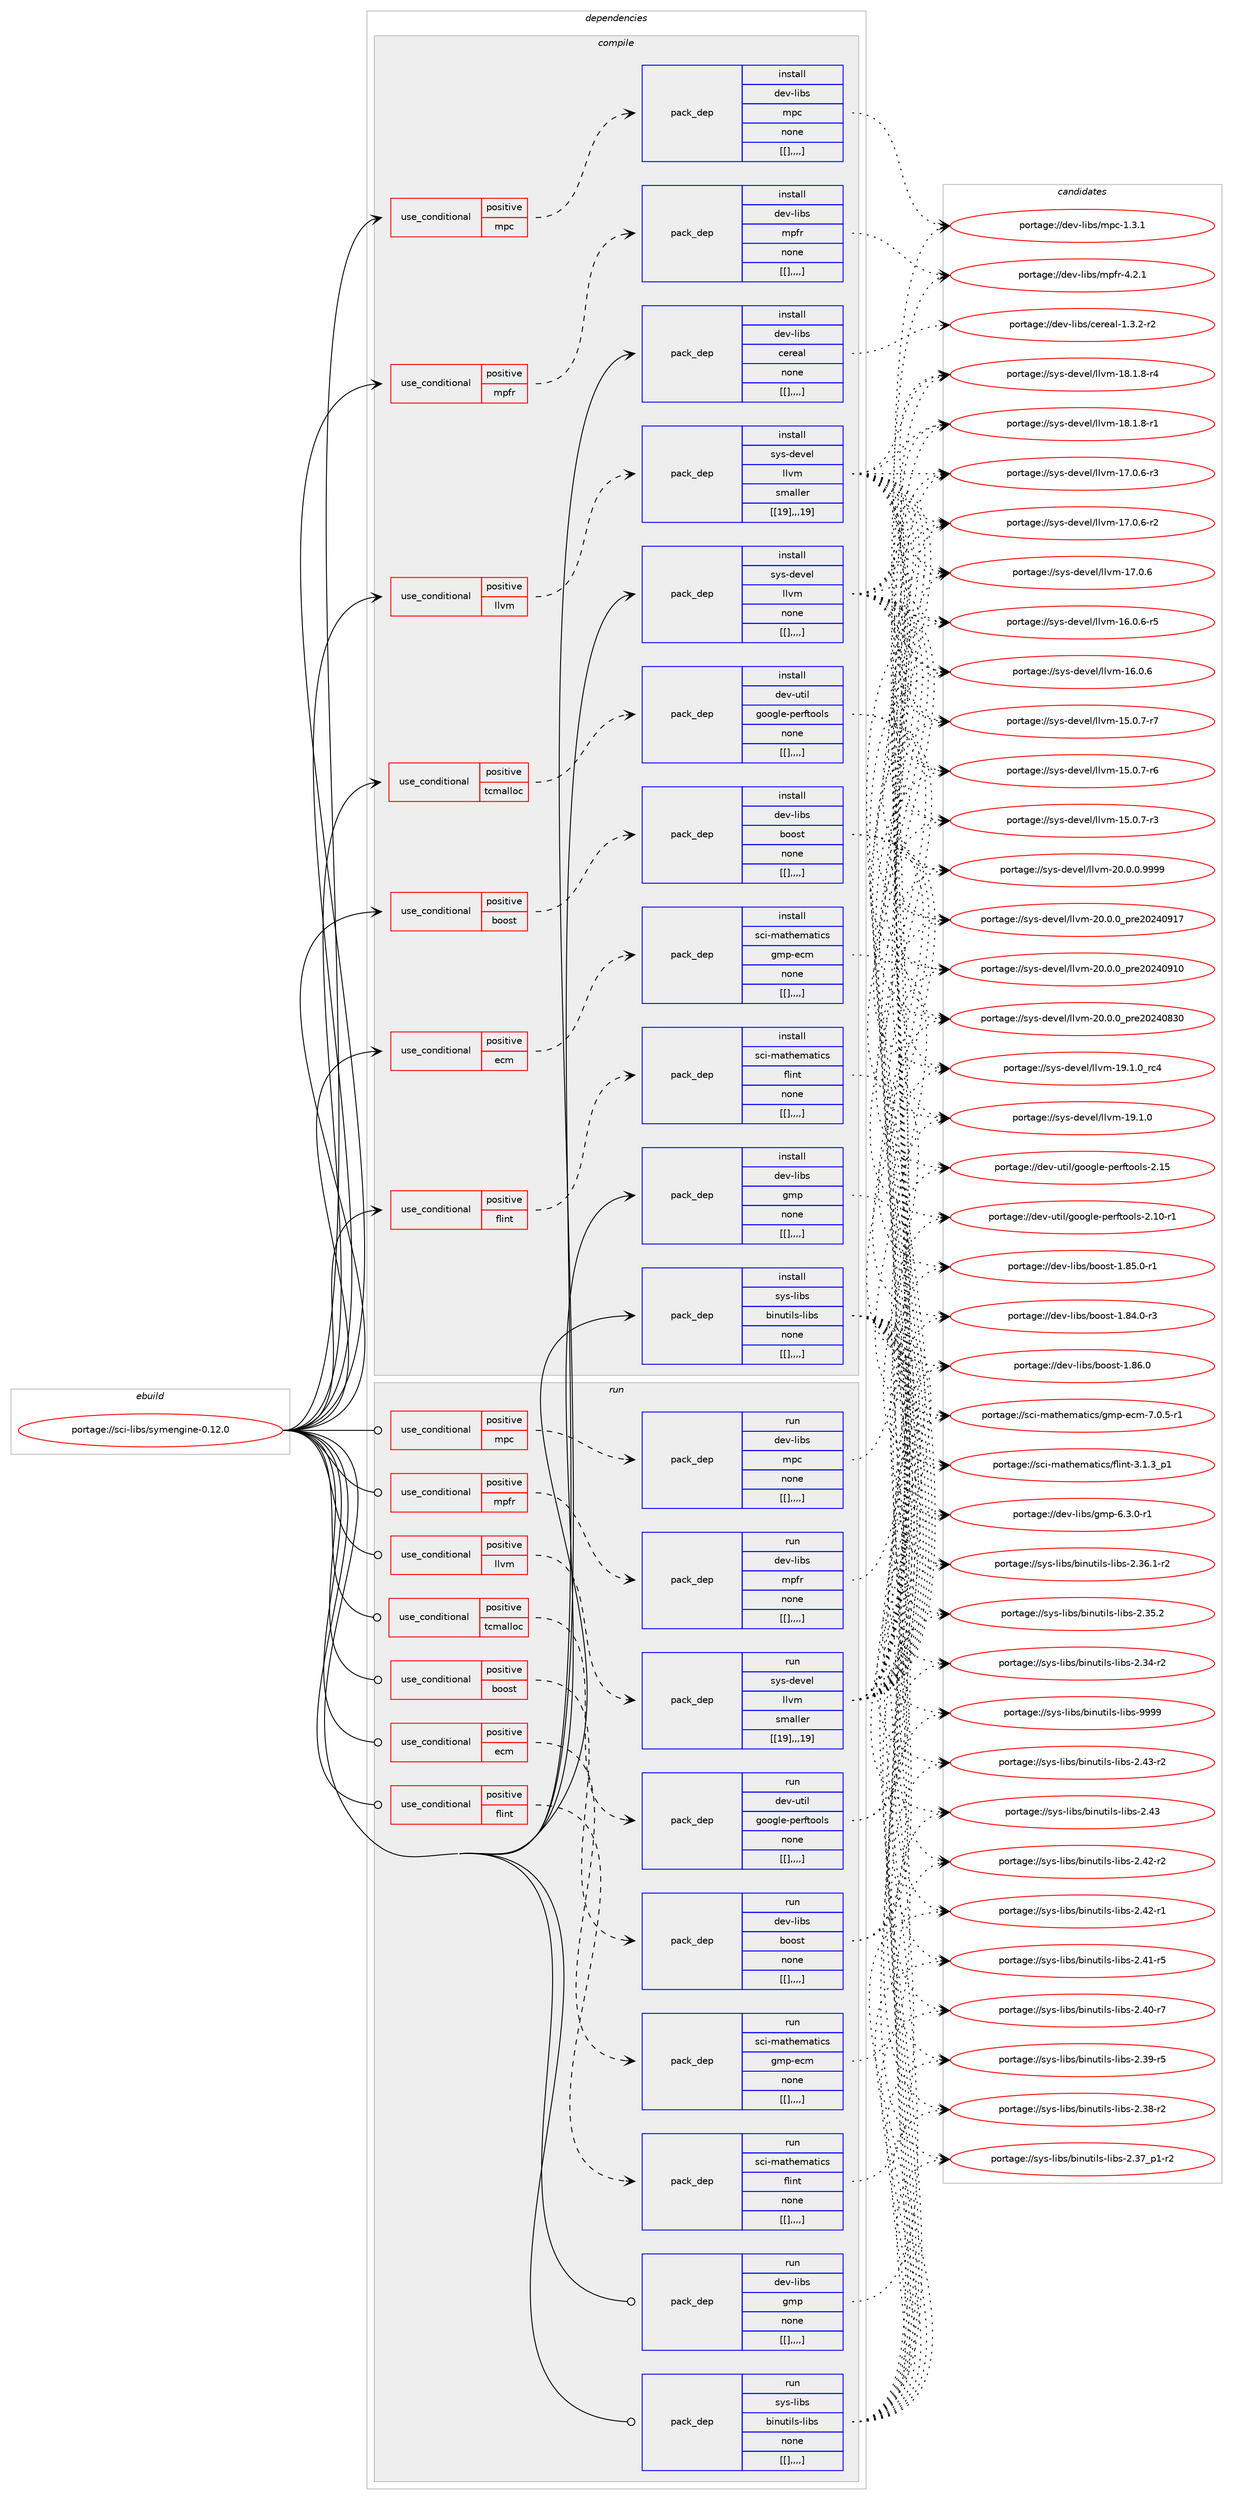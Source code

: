 digraph prolog {

# *************
# Graph options
# *************

newrank=true;
concentrate=true;
compound=true;
graph [rankdir=LR,fontname=Helvetica,fontsize=10,ranksep=1.5];#, ranksep=2.5, nodesep=0.2];
edge  [arrowhead=vee];
node  [fontname=Helvetica,fontsize=10];

# **********
# The ebuild
# **********

subgraph cluster_leftcol {
color=gray;
label=<<i>ebuild</i>>;
id [label="portage://sci-libs/symengine-0.12.0", color=red, width=4, href="../sci-libs/symengine-0.12.0.svg"];
}

# ****************
# The dependencies
# ****************

subgraph cluster_midcol {
color=gray;
label=<<i>dependencies</i>>;
subgraph cluster_compile {
fillcolor="#eeeeee";
style=filled;
label=<<i>compile</i>>;
subgraph cond111231 {
dependency415703 [label=<<TABLE BORDER="0" CELLBORDER="1" CELLSPACING="0" CELLPADDING="4"><TR><TD ROWSPAN="3" CELLPADDING="10">use_conditional</TD></TR><TR><TD>positive</TD></TR><TR><TD>boost</TD></TR></TABLE>>, shape=none, color=red];
subgraph pack301579 {
dependency415704 [label=<<TABLE BORDER="0" CELLBORDER="1" CELLSPACING="0" CELLPADDING="4" WIDTH="220"><TR><TD ROWSPAN="6" CELLPADDING="30">pack_dep</TD></TR><TR><TD WIDTH="110">install</TD></TR><TR><TD>dev-libs</TD></TR><TR><TD>boost</TD></TR><TR><TD>none</TD></TR><TR><TD>[[],,,,]</TD></TR></TABLE>>, shape=none, color=blue];
}
dependency415703:e -> dependency415704:w [weight=20,style="dashed",arrowhead="vee"];
}
id:e -> dependency415703:w [weight=20,style="solid",arrowhead="vee"];
subgraph cond111232 {
dependency415705 [label=<<TABLE BORDER="0" CELLBORDER="1" CELLSPACING="0" CELLPADDING="4"><TR><TD ROWSPAN="3" CELLPADDING="10">use_conditional</TD></TR><TR><TD>positive</TD></TR><TR><TD>ecm</TD></TR></TABLE>>, shape=none, color=red];
subgraph pack301580 {
dependency415706 [label=<<TABLE BORDER="0" CELLBORDER="1" CELLSPACING="0" CELLPADDING="4" WIDTH="220"><TR><TD ROWSPAN="6" CELLPADDING="30">pack_dep</TD></TR><TR><TD WIDTH="110">install</TD></TR><TR><TD>sci-mathematics</TD></TR><TR><TD>gmp-ecm</TD></TR><TR><TD>none</TD></TR><TR><TD>[[],,,,]</TD></TR></TABLE>>, shape=none, color=blue];
}
dependency415705:e -> dependency415706:w [weight=20,style="dashed",arrowhead="vee"];
}
id:e -> dependency415705:w [weight=20,style="solid",arrowhead="vee"];
subgraph cond111233 {
dependency415707 [label=<<TABLE BORDER="0" CELLBORDER="1" CELLSPACING="0" CELLPADDING="4"><TR><TD ROWSPAN="3" CELLPADDING="10">use_conditional</TD></TR><TR><TD>positive</TD></TR><TR><TD>flint</TD></TR></TABLE>>, shape=none, color=red];
subgraph pack301581 {
dependency415708 [label=<<TABLE BORDER="0" CELLBORDER="1" CELLSPACING="0" CELLPADDING="4" WIDTH="220"><TR><TD ROWSPAN="6" CELLPADDING="30">pack_dep</TD></TR><TR><TD WIDTH="110">install</TD></TR><TR><TD>sci-mathematics</TD></TR><TR><TD>flint</TD></TR><TR><TD>none</TD></TR><TR><TD>[[],,,,]</TD></TR></TABLE>>, shape=none, color=blue];
}
dependency415707:e -> dependency415708:w [weight=20,style="dashed",arrowhead="vee"];
}
id:e -> dependency415707:w [weight=20,style="solid",arrowhead="vee"];
subgraph cond111234 {
dependency415709 [label=<<TABLE BORDER="0" CELLBORDER="1" CELLSPACING="0" CELLPADDING="4"><TR><TD ROWSPAN="3" CELLPADDING="10">use_conditional</TD></TR><TR><TD>positive</TD></TR><TR><TD>llvm</TD></TR></TABLE>>, shape=none, color=red];
subgraph pack301582 {
dependency415710 [label=<<TABLE BORDER="0" CELLBORDER="1" CELLSPACING="0" CELLPADDING="4" WIDTH="220"><TR><TD ROWSPAN="6" CELLPADDING="30">pack_dep</TD></TR><TR><TD WIDTH="110">install</TD></TR><TR><TD>sys-devel</TD></TR><TR><TD>llvm</TD></TR><TR><TD>smaller</TD></TR><TR><TD>[[19],,,19]</TD></TR></TABLE>>, shape=none, color=blue];
}
dependency415709:e -> dependency415710:w [weight=20,style="dashed",arrowhead="vee"];
}
id:e -> dependency415709:w [weight=20,style="solid",arrowhead="vee"];
subgraph cond111235 {
dependency415711 [label=<<TABLE BORDER="0" CELLBORDER="1" CELLSPACING="0" CELLPADDING="4"><TR><TD ROWSPAN="3" CELLPADDING="10">use_conditional</TD></TR><TR><TD>positive</TD></TR><TR><TD>mpc</TD></TR></TABLE>>, shape=none, color=red];
subgraph pack301583 {
dependency415712 [label=<<TABLE BORDER="0" CELLBORDER="1" CELLSPACING="0" CELLPADDING="4" WIDTH="220"><TR><TD ROWSPAN="6" CELLPADDING="30">pack_dep</TD></TR><TR><TD WIDTH="110">install</TD></TR><TR><TD>dev-libs</TD></TR><TR><TD>mpc</TD></TR><TR><TD>none</TD></TR><TR><TD>[[],,,,]</TD></TR></TABLE>>, shape=none, color=blue];
}
dependency415711:e -> dependency415712:w [weight=20,style="dashed",arrowhead="vee"];
}
id:e -> dependency415711:w [weight=20,style="solid",arrowhead="vee"];
subgraph cond111236 {
dependency415713 [label=<<TABLE BORDER="0" CELLBORDER="1" CELLSPACING="0" CELLPADDING="4"><TR><TD ROWSPAN="3" CELLPADDING="10">use_conditional</TD></TR><TR><TD>positive</TD></TR><TR><TD>mpfr</TD></TR></TABLE>>, shape=none, color=red];
subgraph pack301584 {
dependency415714 [label=<<TABLE BORDER="0" CELLBORDER="1" CELLSPACING="0" CELLPADDING="4" WIDTH="220"><TR><TD ROWSPAN="6" CELLPADDING="30">pack_dep</TD></TR><TR><TD WIDTH="110">install</TD></TR><TR><TD>dev-libs</TD></TR><TR><TD>mpfr</TD></TR><TR><TD>none</TD></TR><TR><TD>[[],,,,]</TD></TR></TABLE>>, shape=none, color=blue];
}
dependency415713:e -> dependency415714:w [weight=20,style="dashed",arrowhead="vee"];
}
id:e -> dependency415713:w [weight=20,style="solid",arrowhead="vee"];
subgraph cond111237 {
dependency415715 [label=<<TABLE BORDER="0" CELLBORDER="1" CELLSPACING="0" CELLPADDING="4"><TR><TD ROWSPAN="3" CELLPADDING="10">use_conditional</TD></TR><TR><TD>positive</TD></TR><TR><TD>tcmalloc</TD></TR></TABLE>>, shape=none, color=red];
subgraph pack301585 {
dependency415716 [label=<<TABLE BORDER="0" CELLBORDER="1" CELLSPACING="0" CELLPADDING="4" WIDTH="220"><TR><TD ROWSPAN="6" CELLPADDING="30">pack_dep</TD></TR><TR><TD WIDTH="110">install</TD></TR><TR><TD>dev-util</TD></TR><TR><TD>google-perftools</TD></TR><TR><TD>none</TD></TR><TR><TD>[[],,,,]</TD></TR></TABLE>>, shape=none, color=blue];
}
dependency415715:e -> dependency415716:w [weight=20,style="dashed",arrowhead="vee"];
}
id:e -> dependency415715:w [weight=20,style="solid",arrowhead="vee"];
subgraph pack301586 {
dependency415717 [label=<<TABLE BORDER="0" CELLBORDER="1" CELLSPACING="0" CELLPADDING="4" WIDTH="220"><TR><TD ROWSPAN="6" CELLPADDING="30">pack_dep</TD></TR><TR><TD WIDTH="110">install</TD></TR><TR><TD>dev-libs</TD></TR><TR><TD>cereal</TD></TR><TR><TD>none</TD></TR><TR><TD>[[],,,,]</TD></TR></TABLE>>, shape=none, color=blue];
}
id:e -> dependency415717:w [weight=20,style="solid",arrowhead="vee"];
subgraph pack301587 {
dependency415718 [label=<<TABLE BORDER="0" CELLBORDER="1" CELLSPACING="0" CELLPADDING="4" WIDTH="220"><TR><TD ROWSPAN="6" CELLPADDING="30">pack_dep</TD></TR><TR><TD WIDTH="110">install</TD></TR><TR><TD>dev-libs</TD></TR><TR><TD>gmp</TD></TR><TR><TD>none</TD></TR><TR><TD>[[],,,,]</TD></TR></TABLE>>, shape=none, color=blue];
}
id:e -> dependency415718:w [weight=20,style="solid",arrowhead="vee"];
subgraph pack301588 {
dependency415719 [label=<<TABLE BORDER="0" CELLBORDER="1" CELLSPACING="0" CELLPADDING="4" WIDTH="220"><TR><TD ROWSPAN="6" CELLPADDING="30">pack_dep</TD></TR><TR><TD WIDTH="110">install</TD></TR><TR><TD>sys-libs</TD></TR><TR><TD>binutils-libs</TD></TR><TR><TD>none</TD></TR><TR><TD>[[],,,,]</TD></TR></TABLE>>, shape=none, color=blue];
}
id:e -> dependency415719:w [weight=20,style="solid",arrowhead="vee"];
subgraph pack301589 {
dependency415720 [label=<<TABLE BORDER="0" CELLBORDER="1" CELLSPACING="0" CELLPADDING="4" WIDTH="220"><TR><TD ROWSPAN="6" CELLPADDING="30">pack_dep</TD></TR><TR><TD WIDTH="110">install</TD></TR><TR><TD>sys-devel</TD></TR><TR><TD>llvm</TD></TR><TR><TD>none</TD></TR><TR><TD>[[],,,,]</TD></TR></TABLE>>, shape=none, color=blue];
}
id:e -> dependency415720:w [weight=20,style="solid",arrowhead="vee"];
}
subgraph cluster_compileandrun {
fillcolor="#eeeeee";
style=filled;
label=<<i>compile and run</i>>;
}
subgraph cluster_run {
fillcolor="#eeeeee";
style=filled;
label=<<i>run</i>>;
subgraph cond111238 {
dependency415721 [label=<<TABLE BORDER="0" CELLBORDER="1" CELLSPACING="0" CELLPADDING="4"><TR><TD ROWSPAN="3" CELLPADDING="10">use_conditional</TD></TR><TR><TD>positive</TD></TR><TR><TD>boost</TD></TR></TABLE>>, shape=none, color=red];
subgraph pack301590 {
dependency415722 [label=<<TABLE BORDER="0" CELLBORDER="1" CELLSPACING="0" CELLPADDING="4" WIDTH="220"><TR><TD ROWSPAN="6" CELLPADDING="30">pack_dep</TD></TR><TR><TD WIDTH="110">run</TD></TR><TR><TD>dev-libs</TD></TR><TR><TD>boost</TD></TR><TR><TD>none</TD></TR><TR><TD>[[],,,,]</TD></TR></TABLE>>, shape=none, color=blue];
}
dependency415721:e -> dependency415722:w [weight=20,style="dashed",arrowhead="vee"];
}
id:e -> dependency415721:w [weight=20,style="solid",arrowhead="odot"];
subgraph cond111239 {
dependency415723 [label=<<TABLE BORDER="0" CELLBORDER="1" CELLSPACING="0" CELLPADDING="4"><TR><TD ROWSPAN="3" CELLPADDING="10">use_conditional</TD></TR><TR><TD>positive</TD></TR><TR><TD>ecm</TD></TR></TABLE>>, shape=none, color=red];
subgraph pack301591 {
dependency415724 [label=<<TABLE BORDER="0" CELLBORDER="1" CELLSPACING="0" CELLPADDING="4" WIDTH="220"><TR><TD ROWSPAN="6" CELLPADDING="30">pack_dep</TD></TR><TR><TD WIDTH="110">run</TD></TR><TR><TD>sci-mathematics</TD></TR><TR><TD>gmp-ecm</TD></TR><TR><TD>none</TD></TR><TR><TD>[[],,,,]</TD></TR></TABLE>>, shape=none, color=blue];
}
dependency415723:e -> dependency415724:w [weight=20,style="dashed",arrowhead="vee"];
}
id:e -> dependency415723:w [weight=20,style="solid",arrowhead="odot"];
subgraph cond111240 {
dependency415725 [label=<<TABLE BORDER="0" CELLBORDER="1" CELLSPACING="0" CELLPADDING="4"><TR><TD ROWSPAN="3" CELLPADDING="10">use_conditional</TD></TR><TR><TD>positive</TD></TR><TR><TD>flint</TD></TR></TABLE>>, shape=none, color=red];
subgraph pack301592 {
dependency415726 [label=<<TABLE BORDER="0" CELLBORDER="1" CELLSPACING="0" CELLPADDING="4" WIDTH="220"><TR><TD ROWSPAN="6" CELLPADDING="30">pack_dep</TD></TR><TR><TD WIDTH="110">run</TD></TR><TR><TD>sci-mathematics</TD></TR><TR><TD>flint</TD></TR><TR><TD>none</TD></TR><TR><TD>[[],,,,]</TD></TR></TABLE>>, shape=none, color=blue];
}
dependency415725:e -> dependency415726:w [weight=20,style="dashed",arrowhead="vee"];
}
id:e -> dependency415725:w [weight=20,style="solid",arrowhead="odot"];
subgraph cond111241 {
dependency415727 [label=<<TABLE BORDER="0" CELLBORDER="1" CELLSPACING="0" CELLPADDING="4"><TR><TD ROWSPAN="3" CELLPADDING="10">use_conditional</TD></TR><TR><TD>positive</TD></TR><TR><TD>llvm</TD></TR></TABLE>>, shape=none, color=red];
subgraph pack301593 {
dependency415728 [label=<<TABLE BORDER="0" CELLBORDER="1" CELLSPACING="0" CELLPADDING="4" WIDTH="220"><TR><TD ROWSPAN="6" CELLPADDING="30">pack_dep</TD></TR><TR><TD WIDTH="110">run</TD></TR><TR><TD>sys-devel</TD></TR><TR><TD>llvm</TD></TR><TR><TD>smaller</TD></TR><TR><TD>[[19],,,19]</TD></TR></TABLE>>, shape=none, color=blue];
}
dependency415727:e -> dependency415728:w [weight=20,style="dashed",arrowhead="vee"];
}
id:e -> dependency415727:w [weight=20,style="solid",arrowhead="odot"];
subgraph cond111242 {
dependency415729 [label=<<TABLE BORDER="0" CELLBORDER="1" CELLSPACING="0" CELLPADDING="4"><TR><TD ROWSPAN="3" CELLPADDING="10">use_conditional</TD></TR><TR><TD>positive</TD></TR><TR><TD>mpc</TD></TR></TABLE>>, shape=none, color=red];
subgraph pack301594 {
dependency415730 [label=<<TABLE BORDER="0" CELLBORDER="1" CELLSPACING="0" CELLPADDING="4" WIDTH="220"><TR><TD ROWSPAN="6" CELLPADDING="30">pack_dep</TD></TR><TR><TD WIDTH="110">run</TD></TR><TR><TD>dev-libs</TD></TR><TR><TD>mpc</TD></TR><TR><TD>none</TD></TR><TR><TD>[[],,,,]</TD></TR></TABLE>>, shape=none, color=blue];
}
dependency415729:e -> dependency415730:w [weight=20,style="dashed",arrowhead="vee"];
}
id:e -> dependency415729:w [weight=20,style="solid",arrowhead="odot"];
subgraph cond111243 {
dependency415731 [label=<<TABLE BORDER="0" CELLBORDER="1" CELLSPACING="0" CELLPADDING="4"><TR><TD ROWSPAN="3" CELLPADDING="10">use_conditional</TD></TR><TR><TD>positive</TD></TR><TR><TD>mpfr</TD></TR></TABLE>>, shape=none, color=red];
subgraph pack301595 {
dependency415732 [label=<<TABLE BORDER="0" CELLBORDER="1" CELLSPACING="0" CELLPADDING="4" WIDTH="220"><TR><TD ROWSPAN="6" CELLPADDING="30">pack_dep</TD></TR><TR><TD WIDTH="110">run</TD></TR><TR><TD>dev-libs</TD></TR><TR><TD>mpfr</TD></TR><TR><TD>none</TD></TR><TR><TD>[[],,,,]</TD></TR></TABLE>>, shape=none, color=blue];
}
dependency415731:e -> dependency415732:w [weight=20,style="dashed",arrowhead="vee"];
}
id:e -> dependency415731:w [weight=20,style="solid",arrowhead="odot"];
subgraph cond111244 {
dependency415733 [label=<<TABLE BORDER="0" CELLBORDER="1" CELLSPACING="0" CELLPADDING="4"><TR><TD ROWSPAN="3" CELLPADDING="10">use_conditional</TD></TR><TR><TD>positive</TD></TR><TR><TD>tcmalloc</TD></TR></TABLE>>, shape=none, color=red];
subgraph pack301596 {
dependency415734 [label=<<TABLE BORDER="0" CELLBORDER="1" CELLSPACING="0" CELLPADDING="4" WIDTH="220"><TR><TD ROWSPAN="6" CELLPADDING="30">pack_dep</TD></TR><TR><TD WIDTH="110">run</TD></TR><TR><TD>dev-util</TD></TR><TR><TD>google-perftools</TD></TR><TR><TD>none</TD></TR><TR><TD>[[],,,,]</TD></TR></TABLE>>, shape=none, color=blue];
}
dependency415733:e -> dependency415734:w [weight=20,style="dashed",arrowhead="vee"];
}
id:e -> dependency415733:w [weight=20,style="solid",arrowhead="odot"];
subgraph pack301597 {
dependency415735 [label=<<TABLE BORDER="0" CELLBORDER="1" CELLSPACING="0" CELLPADDING="4" WIDTH="220"><TR><TD ROWSPAN="6" CELLPADDING="30">pack_dep</TD></TR><TR><TD WIDTH="110">run</TD></TR><TR><TD>dev-libs</TD></TR><TR><TD>gmp</TD></TR><TR><TD>none</TD></TR><TR><TD>[[],,,,]</TD></TR></TABLE>>, shape=none, color=blue];
}
id:e -> dependency415735:w [weight=20,style="solid",arrowhead="odot"];
subgraph pack301598 {
dependency415736 [label=<<TABLE BORDER="0" CELLBORDER="1" CELLSPACING="0" CELLPADDING="4" WIDTH="220"><TR><TD ROWSPAN="6" CELLPADDING="30">pack_dep</TD></TR><TR><TD WIDTH="110">run</TD></TR><TR><TD>sys-libs</TD></TR><TR><TD>binutils-libs</TD></TR><TR><TD>none</TD></TR><TR><TD>[[],,,,]</TD></TR></TABLE>>, shape=none, color=blue];
}
id:e -> dependency415736:w [weight=20,style="solid",arrowhead="odot"];
}
}

# **************
# The candidates
# **************

subgraph cluster_choices {
rank=same;
color=gray;
label=<<i>candidates</i>>;

subgraph choice301579 {
color=black;
nodesep=1;
choice1001011184510810598115479811111111511645494656544648 [label="portage://dev-libs/boost-1.86.0", color=red, width=4,href="../dev-libs/boost-1.86.0.svg"];
choice10010111845108105981154798111111115116454946565346484511449 [label="portage://dev-libs/boost-1.85.0-r1", color=red, width=4,href="../dev-libs/boost-1.85.0-r1.svg"];
choice10010111845108105981154798111111115116454946565246484511451 [label="portage://dev-libs/boost-1.84.0-r3", color=red, width=4,href="../dev-libs/boost-1.84.0-r3.svg"];
dependency415704:e -> choice1001011184510810598115479811111111511645494656544648:w [style=dotted,weight="100"];
dependency415704:e -> choice10010111845108105981154798111111115116454946565346484511449:w [style=dotted,weight="100"];
dependency415704:e -> choice10010111845108105981154798111111115116454946565246484511451:w [style=dotted,weight="100"];
}
subgraph choice301580 {
color=black;
nodesep=1;
choice11599105451099711610410110997116105991154710310911245101991094555464846534511449 [label="portage://sci-mathematics/gmp-ecm-7.0.5-r1", color=red, width=4,href="../sci-mathematics/gmp-ecm-7.0.5-r1.svg"];
dependency415706:e -> choice11599105451099711610410110997116105991154710310911245101991094555464846534511449:w [style=dotted,weight="100"];
}
subgraph choice301581 {
color=black;
nodesep=1;
choice1159910545109971161041011099711610599115471021081051101164551464946519511249 [label="portage://sci-mathematics/flint-3.1.3_p1", color=red, width=4,href="../sci-mathematics/flint-3.1.3_p1.svg"];
dependency415708:e -> choice1159910545109971161041011099711610599115471021081051101164551464946519511249:w [style=dotted,weight="100"];
}
subgraph choice301582 {
color=black;
nodesep=1;
choice1151211154510010111810110847108108118109455048464846484657575757 [label="portage://sys-devel/llvm-20.0.0.9999", color=red, width=4,href="../sys-devel/llvm-20.0.0.9999.svg"];
choice115121115451001011181011084710810811810945504846484648951121141015048505248574955 [label="portage://sys-devel/llvm-20.0.0_pre20240917", color=red, width=4,href="../sys-devel/llvm-20.0.0_pre20240917.svg"];
choice115121115451001011181011084710810811810945504846484648951121141015048505248574948 [label="portage://sys-devel/llvm-20.0.0_pre20240910", color=red, width=4,href="../sys-devel/llvm-20.0.0_pre20240910.svg"];
choice115121115451001011181011084710810811810945504846484648951121141015048505248565148 [label="portage://sys-devel/llvm-20.0.0_pre20240830", color=red, width=4,href="../sys-devel/llvm-20.0.0_pre20240830.svg"];
choice115121115451001011181011084710810811810945495746494648951149952 [label="portage://sys-devel/llvm-19.1.0_rc4", color=red, width=4,href="../sys-devel/llvm-19.1.0_rc4.svg"];
choice115121115451001011181011084710810811810945495746494648 [label="portage://sys-devel/llvm-19.1.0", color=red, width=4,href="../sys-devel/llvm-19.1.0.svg"];
choice1151211154510010111810110847108108118109454956464946564511452 [label="portage://sys-devel/llvm-18.1.8-r4", color=red, width=4,href="../sys-devel/llvm-18.1.8-r4.svg"];
choice1151211154510010111810110847108108118109454956464946564511449 [label="portage://sys-devel/llvm-18.1.8-r1", color=red, width=4,href="../sys-devel/llvm-18.1.8-r1.svg"];
choice1151211154510010111810110847108108118109454955464846544511451 [label="portage://sys-devel/llvm-17.0.6-r3", color=red, width=4,href="../sys-devel/llvm-17.0.6-r3.svg"];
choice1151211154510010111810110847108108118109454955464846544511450 [label="portage://sys-devel/llvm-17.0.6-r2", color=red, width=4,href="../sys-devel/llvm-17.0.6-r2.svg"];
choice115121115451001011181011084710810811810945495546484654 [label="portage://sys-devel/llvm-17.0.6", color=red, width=4,href="../sys-devel/llvm-17.0.6.svg"];
choice1151211154510010111810110847108108118109454954464846544511453 [label="portage://sys-devel/llvm-16.0.6-r5", color=red, width=4,href="../sys-devel/llvm-16.0.6-r5.svg"];
choice115121115451001011181011084710810811810945495446484654 [label="portage://sys-devel/llvm-16.0.6", color=red, width=4,href="../sys-devel/llvm-16.0.6.svg"];
choice1151211154510010111810110847108108118109454953464846554511455 [label="portage://sys-devel/llvm-15.0.7-r7", color=red, width=4,href="../sys-devel/llvm-15.0.7-r7.svg"];
choice1151211154510010111810110847108108118109454953464846554511454 [label="portage://sys-devel/llvm-15.0.7-r6", color=red, width=4,href="../sys-devel/llvm-15.0.7-r6.svg"];
choice1151211154510010111810110847108108118109454953464846554511451 [label="portage://sys-devel/llvm-15.0.7-r3", color=red, width=4,href="../sys-devel/llvm-15.0.7-r3.svg"];
dependency415710:e -> choice1151211154510010111810110847108108118109455048464846484657575757:w [style=dotted,weight="100"];
dependency415710:e -> choice115121115451001011181011084710810811810945504846484648951121141015048505248574955:w [style=dotted,weight="100"];
dependency415710:e -> choice115121115451001011181011084710810811810945504846484648951121141015048505248574948:w [style=dotted,weight="100"];
dependency415710:e -> choice115121115451001011181011084710810811810945504846484648951121141015048505248565148:w [style=dotted,weight="100"];
dependency415710:e -> choice115121115451001011181011084710810811810945495746494648951149952:w [style=dotted,weight="100"];
dependency415710:e -> choice115121115451001011181011084710810811810945495746494648:w [style=dotted,weight="100"];
dependency415710:e -> choice1151211154510010111810110847108108118109454956464946564511452:w [style=dotted,weight="100"];
dependency415710:e -> choice1151211154510010111810110847108108118109454956464946564511449:w [style=dotted,weight="100"];
dependency415710:e -> choice1151211154510010111810110847108108118109454955464846544511451:w [style=dotted,weight="100"];
dependency415710:e -> choice1151211154510010111810110847108108118109454955464846544511450:w [style=dotted,weight="100"];
dependency415710:e -> choice115121115451001011181011084710810811810945495546484654:w [style=dotted,weight="100"];
dependency415710:e -> choice1151211154510010111810110847108108118109454954464846544511453:w [style=dotted,weight="100"];
dependency415710:e -> choice115121115451001011181011084710810811810945495446484654:w [style=dotted,weight="100"];
dependency415710:e -> choice1151211154510010111810110847108108118109454953464846554511455:w [style=dotted,weight="100"];
dependency415710:e -> choice1151211154510010111810110847108108118109454953464846554511454:w [style=dotted,weight="100"];
dependency415710:e -> choice1151211154510010111810110847108108118109454953464846554511451:w [style=dotted,weight="100"];
}
subgraph choice301583 {
color=black;
nodesep=1;
choice10010111845108105981154710911299454946514649 [label="portage://dev-libs/mpc-1.3.1", color=red, width=4,href="../dev-libs/mpc-1.3.1.svg"];
dependency415712:e -> choice10010111845108105981154710911299454946514649:w [style=dotted,weight="100"];
}
subgraph choice301584 {
color=black;
nodesep=1;
choice100101118451081059811547109112102114455246504649 [label="portage://dev-libs/mpfr-4.2.1", color=red, width=4,href="../dev-libs/mpfr-4.2.1.svg"];
dependency415714:e -> choice100101118451081059811547109112102114455246504649:w [style=dotted,weight="100"];
}
subgraph choice301585 {
color=black;
nodesep=1;
choice1001011184511711610510847103111111103108101451121011141021161111111081154550464953 [label="portage://dev-util/google-perftools-2.15", color=red, width=4,href="../dev-util/google-perftools-2.15.svg"];
choice10010111845117116105108471031111111031081014511210111410211611111110811545504649484511449 [label="portage://dev-util/google-perftools-2.10-r1", color=red, width=4,href="../dev-util/google-perftools-2.10-r1.svg"];
dependency415716:e -> choice1001011184511711610510847103111111103108101451121011141021161111111081154550464953:w [style=dotted,weight="100"];
dependency415716:e -> choice10010111845117116105108471031111111031081014511210111410211611111110811545504649484511449:w [style=dotted,weight="100"];
}
subgraph choice301586 {
color=black;
nodesep=1;
choice10010111845108105981154799101114101971084549465146504511450 [label="portage://dev-libs/cereal-1.3.2-r2", color=red, width=4,href="../dev-libs/cereal-1.3.2-r2.svg"];
dependency415717:e -> choice10010111845108105981154799101114101971084549465146504511450:w [style=dotted,weight="100"];
}
subgraph choice301587 {
color=black;
nodesep=1;
choice1001011184510810598115471031091124554465146484511449 [label="portage://dev-libs/gmp-6.3.0-r1", color=red, width=4,href="../dev-libs/gmp-6.3.0-r1.svg"];
dependency415718:e -> choice1001011184510810598115471031091124554465146484511449:w [style=dotted,weight="100"];
}
subgraph choice301588 {
color=black;
nodesep=1;
choice1151211154510810598115479810511011711610510811545108105981154557575757 [label="portage://sys-libs/binutils-libs-9999", color=red, width=4,href="../sys-libs/binutils-libs-9999.svg"];
choice11512111545108105981154798105110117116105108115451081059811545504652514511450 [label="portage://sys-libs/binutils-libs-2.43-r2", color=red, width=4,href="../sys-libs/binutils-libs-2.43-r2.svg"];
choice1151211154510810598115479810511011711610510811545108105981154550465251 [label="portage://sys-libs/binutils-libs-2.43", color=red, width=4,href="../sys-libs/binutils-libs-2.43.svg"];
choice11512111545108105981154798105110117116105108115451081059811545504652504511450 [label="portage://sys-libs/binutils-libs-2.42-r2", color=red, width=4,href="../sys-libs/binutils-libs-2.42-r2.svg"];
choice11512111545108105981154798105110117116105108115451081059811545504652504511449 [label="portage://sys-libs/binutils-libs-2.42-r1", color=red, width=4,href="../sys-libs/binutils-libs-2.42-r1.svg"];
choice11512111545108105981154798105110117116105108115451081059811545504652494511453 [label="portage://sys-libs/binutils-libs-2.41-r5", color=red, width=4,href="../sys-libs/binutils-libs-2.41-r5.svg"];
choice11512111545108105981154798105110117116105108115451081059811545504652484511455 [label="portage://sys-libs/binutils-libs-2.40-r7", color=red, width=4,href="../sys-libs/binutils-libs-2.40-r7.svg"];
choice11512111545108105981154798105110117116105108115451081059811545504651574511453 [label="portage://sys-libs/binutils-libs-2.39-r5", color=red, width=4,href="../sys-libs/binutils-libs-2.39-r5.svg"];
choice11512111545108105981154798105110117116105108115451081059811545504651564511450 [label="portage://sys-libs/binutils-libs-2.38-r2", color=red, width=4,href="../sys-libs/binutils-libs-2.38-r2.svg"];
choice115121115451081059811547981051101171161051081154510810598115455046515595112494511450 [label="portage://sys-libs/binutils-libs-2.37_p1-r2", color=red, width=4,href="../sys-libs/binutils-libs-2.37_p1-r2.svg"];
choice115121115451081059811547981051101171161051081154510810598115455046515446494511450 [label="portage://sys-libs/binutils-libs-2.36.1-r2", color=red, width=4,href="../sys-libs/binutils-libs-2.36.1-r2.svg"];
choice11512111545108105981154798105110117116105108115451081059811545504651534650 [label="portage://sys-libs/binutils-libs-2.35.2", color=red, width=4,href="../sys-libs/binutils-libs-2.35.2.svg"];
choice11512111545108105981154798105110117116105108115451081059811545504651524511450 [label="portage://sys-libs/binutils-libs-2.34-r2", color=red, width=4,href="../sys-libs/binutils-libs-2.34-r2.svg"];
dependency415719:e -> choice1151211154510810598115479810511011711610510811545108105981154557575757:w [style=dotted,weight="100"];
dependency415719:e -> choice11512111545108105981154798105110117116105108115451081059811545504652514511450:w [style=dotted,weight="100"];
dependency415719:e -> choice1151211154510810598115479810511011711610510811545108105981154550465251:w [style=dotted,weight="100"];
dependency415719:e -> choice11512111545108105981154798105110117116105108115451081059811545504652504511450:w [style=dotted,weight="100"];
dependency415719:e -> choice11512111545108105981154798105110117116105108115451081059811545504652504511449:w [style=dotted,weight="100"];
dependency415719:e -> choice11512111545108105981154798105110117116105108115451081059811545504652494511453:w [style=dotted,weight="100"];
dependency415719:e -> choice11512111545108105981154798105110117116105108115451081059811545504652484511455:w [style=dotted,weight="100"];
dependency415719:e -> choice11512111545108105981154798105110117116105108115451081059811545504651574511453:w [style=dotted,weight="100"];
dependency415719:e -> choice11512111545108105981154798105110117116105108115451081059811545504651564511450:w [style=dotted,weight="100"];
dependency415719:e -> choice115121115451081059811547981051101171161051081154510810598115455046515595112494511450:w [style=dotted,weight="100"];
dependency415719:e -> choice115121115451081059811547981051101171161051081154510810598115455046515446494511450:w [style=dotted,weight="100"];
dependency415719:e -> choice11512111545108105981154798105110117116105108115451081059811545504651534650:w [style=dotted,weight="100"];
dependency415719:e -> choice11512111545108105981154798105110117116105108115451081059811545504651524511450:w [style=dotted,weight="100"];
}
subgraph choice301589 {
color=black;
nodesep=1;
choice1151211154510010111810110847108108118109455048464846484657575757 [label="portage://sys-devel/llvm-20.0.0.9999", color=red, width=4,href="../sys-devel/llvm-20.0.0.9999.svg"];
choice115121115451001011181011084710810811810945504846484648951121141015048505248574955 [label="portage://sys-devel/llvm-20.0.0_pre20240917", color=red, width=4,href="../sys-devel/llvm-20.0.0_pre20240917.svg"];
choice115121115451001011181011084710810811810945504846484648951121141015048505248574948 [label="portage://sys-devel/llvm-20.0.0_pre20240910", color=red, width=4,href="../sys-devel/llvm-20.0.0_pre20240910.svg"];
choice115121115451001011181011084710810811810945504846484648951121141015048505248565148 [label="portage://sys-devel/llvm-20.0.0_pre20240830", color=red, width=4,href="../sys-devel/llvm-20.0.0_pre20240830.svg"];
choice115121115451001011181011084710810811810945495746494648951149952 [label="portage://sys-devel/llvm-19.1.0_rc4", color=red, width=4,href="../sys-devel/llvm-19.1.0_rc4.svg"];
choice115121115451001011181011084710810811810945495746494648 [label="portage://sys-devel/llvm-19.1.0", color=red, width=4,href="../sys-devel/llvm-19.1.0.svg"];
choice1151211154510010111810110847108108118109454956464946564511452 [label="portage://sys-devel/llvm-18.1.8-r4", color=red, width=4,href="../sys-devel/llvm-18.1.8-r4.svg"];
choice1151211154510010111810110847108108118109454956464946564511449 [label="portage://sys-devel/llvm-18.1.8-r1", color=red, width=4,href="../sys-devel/llvm-18.1.8-r1.svg"];
choice1151211154510010111810110847108108118109454955464846544511451 [label="portage://sys-devel/llvm-17.0.6-r3", color=red, width=4,href="../sys-devel/llvm-17.0.6-r3.svg"];
choice1151211154510010111810110847108108118109454955464846544511450 [label="portage://sys-devel/llvm-17.0.6-r2", color=red, width=4,href="../sys-devel/llvm-17.0.6-r2.svg"];
choice115121115451001011181011084710810811810945495546484654 [label="portage://sys-devel/llvm-17.0.6", color=red, width=4,href="../sys-devel/llvm-17.0.6.svg"];
choice1151211154510010111810110847108108118109454954464846544511453 [label="portage://sys-devel/llvm-16.0.6-r5", color=red, width=4,href="../sys-devel/llvm-16.0.6-r5.svg"];
choice115121115451001011181011084710810811810945495446484654 [label="portage://sys-devel/llvm-16.0.6", color=red, width=4,href="../sys-devel/llvm-16.0.6.svg"];
choice1151211154510010111810110847108108118109454953464846554511455 [label="portage://sys-devel/llvm-15.0.7-r7", color=red, width=4,href="../sys-devel/llvm-15.0.7-r7.svg"];
choice1151211154510010111810110847108108118109454953464846554511454 [label="portage://sys-devel/llvm-15.0.7-r6", color=red, width=4,href="../sys-devel/llvm-15.0.7-r6.svg"];
choice1151211154510010111810110847108108118109454953464846554511451 [label="portage://sys-devel/llvm-15.0.7-r3", color=red, width=4,href="../sys-devel/llvm-15.0.7-r3.svg"];
dependency415720:e -> choice1151211154510010111810110847108108118109455048464846484657575757:w [style=dotted,weight="100"];
dependency415720:e -> choice115121115451001011181011084710810811810945504846484648951121141015048505248574955:w [style=dotted,weight="100"];
dependency415720:e -> choice115121115451001011181011084710810811810945504846484648951121141015048505248574948:w [style=dotted,weight="100"];
dependency415720:e -> choice115121115451001011181011084710810811810945504846484648951121141015048505248565148:w [style=dotted,weight="100"];
dependency415720:e -> choice115121115451001011181011084710810811810945495746494648951149952:w [style=dotted,weight="100"];
dependency415720:e -> choice115121115451001011181011084710810811810945495746494648:w [style=dotted,weight="100"];
dependency415720:e -> choice1151211154510010111810110847108108118109454956464946564511452:w [style=dotted,weight="100"];
dependency415720:e -> choice1151211154510010111810110847108108118109454956464946564511449:w [style=dotted,weight="100"];
dependency415720:e -> choice1151211154510010111810110847108108118109454955464846544511451:w [style=dotted,weight="100"];
dependency415720:e -> choice1151211154510010111810110847108108118109454955464846544511450:w [style=dotted,weight="100"];
dependency415720:e -> choice115121115451001011181011084710810811810945495546484654:w [style=dotted,weight="100"];
dependency415720:e -> choice1151211154510010111810110847108108118109454954464846544511453:w [style=dotted,weight="100"];
dependency415720:e -> choice115121115451001011181011084710810811810945495446484654:w [style=dotted,weight="100"];
dependency415720:e -> choice1151211154510010111810110847108108118109454953464846554511455:w [style=dotted,weight="100"];
dependency415720:e -> choice1151211154510010111810110847108108118109454953464846554511454:w [style=dotted,weight="100"];
dependency415720:e -> choice1151211154510010111810110847108108118109454953464846554511451:w [style=dotted,weight="100"];
}
subgraph choice301590 {
color=black;
nodesep=1;
choice1001011184510810598115479811111111511645494656544648 [label="portage://dev-libs/boost-1.86.0", color=red, width=4,href="../dev-libs/boost-1.86.0.svg"];
choice10010111845108105981154798111111115116454946565346484511449 [label="portage://dev-libs/boost-1.85.0-r1", color=red, width=4,href="../dev-libs/boost-1.85.0-r1.svg"];
choice10010111845108105981154798111111115116454946565246484511451 [label="portage://dev-libs/boost-1.84.0-r3", color=red, width=4,href="../dev-libs/boost-1.84.0-r3.svg"];
dependency415722:e -> choice1001011184510810598115479811111111511645494656544648:w [style=dotted,weight="100"];
dependency415722:e -> choice10010111845108105981154798111111115116454946565346484511449:w [style=dotted,weight="100"];
dependency415722:e -> choice10010111845108105981154798111111115116454946565246484511451:w [style=dotted,weight="100"];
}
subgraph choice301591 {
color=black;
nodesep=1;
choice11599105451099711610410110997116105991154710310911245101991094555464846534511449 [label="portage://sci-mathematics/gmp-ecm-7.0.5-r1", color=red, width=4,href="../sci-mathematics/gmp-ecm-7.0.5-r1.svg"];
dependency415724:e -> choice11599105451099711610410110997116105991154710310911245101991094555464846534511449:w [style=dotted,weight="100"];
}
subgraph choice301592 {
color=black;
nodesep=1;
choice1159910545109971161041011099711610599115471021081051101164551464946519511249 [label="portage://sci-mathematics/flint-3.1.3_p1", color=red, width=4,href="../sci-mathematics/flint-3.1.3_p1.svg"];
dependency415726:e -> choice1159910545109971161041011099711610599115471021081051101164551464946519511249:w [style=dotted,weight="100"];
}
subgraph choice301593 {
color=black;
nodesep=1;
choice1151211154510010111810110847108108118109455048464846484657575757 [label="portage://sys-devel/llvm-20.0.0.9999", color=red, width=4,href="../sys-devel/llvm-20.0.0.9999.svg"];
choice115121115451001011181011084710810811810945504846484648951121141015048505248574955 [label="portage://sys-devel/llvm-20.0.0_pre20240917", color=red, width=4,href="../sys-devel/llvm-20.0.0_pre20240917.svg"];
choice115121115451001011181011084710810811810945504846484648951121141015048505248574948 [label="portage://sys-devel/llvm-20.0.0_pre20240910", color=red, width=4,href="../sys-devel/llvm-20.0.0_pre20240910.svg"];
choice115121115451001011181011084710810811810945504846484648951121141015048505248565148 [label="portage://sys-devel/llvm-20.0.0_pre20240830", color=red, width=4,href="../sys-devel/llvm-20.0.0_pre20240830.svg"];
choice115121115451001011181011084710810811810945495746494648951149952 [label="portage://sys-devel/llvm-19.1.0_rc4", color=red, width=4,href="../sys-devel/llvm-19.1.0_rc4.svg"];
choice115121115451001011181011084710810811810945495746494648 [label="portage://sys-devel/llvm-19.1.0", color=red, width=4,href="../sys-devel/llvm-19.1.0.svg"];
choice1151211154510010111810110847108108118109454956464946564511452 [label="portage://sys-devel/llvm-18.1.8-r4", color=red, width=4,href="../sys-devel/llvm-18.1.8-r4.svg"];
choice1151211154510010111810110847108108118109454956464946564511449 [label="portage://sys-devel/llvm-18.1.8-r1", color=red, width=4,href="../sys-devel/llvm-18.1.8-r1.svg"];
choice1151211154510010111810110847108108118109454955464846544511451 [label="portage://sys-devel/llvm-17.0.6-r3", color=red, width=4,href="../sys-devel/llvm-17.0.6-r3.svg"];
choice1151211154510010111810110847108108118109454955464846544511450 [label="portage://sys-devel/llvm-17.0.6-r2", color=red, width=4,href="../sys-devel/llvm-17.0.6-r2.svg"];
choice115121115451001011181011084710810811810945495546484654 [label="portage://sys-devel/llvm-17.0.6", color=red, width=4,href="../sys-devel/llvm-17.0.6.svg"];
choice1151211154510010111810110847108108118109454954464846544511453 [label="portage://sys-devel/llvm-16.0.6-r5", color=red, width=4,href="../sys-devel/llvm-16.0.6-r5.svg"];
choice115121115451001011181011084710810811810945495446484654 [label="portage://sys-devel/llvm-16.0.6", color=red, width=4,href="../sys-devel/llvm-16.0.6.svg"];
choice1151211154510010111810110847108108118109454953464846554511455 [label="portage://sys-devel/llvm-15.0.7-r7", color=red, width=4,href="../sys-devel/llvm-15.0.7-r7.svg"];
choice1151211154510010111810110847108108118109454953464846554511454 [label="portage://sys-devel/llvm-15.0.7-r6", color=red, width=4,href="../sys-devel/llvm-15.0.7-r6.svg"];
choice1151211154510010111810110847108108118109454953464846554511451 [label="portage://sys-devel/llvm-15.0.7-r3", color=red, width=4,href="../sys-devel/llvm-15.0.7-r3.svg"];
dependency415728:e -> choice1151211154510010111810110847108108118109455048464846484657575757:w [style=dotted,weight="100"];
dependency415728:e -> choice115121115451001011181011084710810811810945504846484648951121141015048505248574955:w [style=dotted,weight="100"];
dependency415728:e -> choice115121115451001011181011084710810811810945504846484648951121141015048505248574948:w [style=dotted,weight="100"];
dependency415728:e -> choice115121115451001011181011084710810811810945504846484648951121141015048505248565148:w [style=dotted,weight="100"];
dependency415728:e -> choice115121115451001011181011084710810811810945495746494648951149952:w [style=dotted,weight="100"];
dependency415728:e -> choice115121115451001011181011084710810811810945495746494648:w [style=dotted,weight="100"];
dependency415728:e -> choice1151211154510010111810110847108108118109454956464946564511452:w [style=dotted,weight="100"];
dependency415728:e -> choice1151211154510010111810110847108108118109454956464946564511449:w [style=dotted,weight="100"];
dependency415728:e -> choice1151211154510010111810110847108108118109454955464846544511451:w [style=dotted,weight="100"];
dependency415728:e -> choice1151211154510010111810110847108108118109454955464846544511450:w [style=dotted,weight="100"];
dependency415728:e -> choice115121115451001011181011084710810811810945495546484654:w [style=dotted,weight="100"];
dependency415728:e -> choice1151211154510010111810110847108108118109454954464846544511453:w [style=dotted,weight="100"];
dependency415728:e -> choice115121115451001011181011084710810811810945495446484654:w [style=dotted,weight="100"];
dependency415728:e -> choice1151211154510010111810110847108108118109454953464846554511455:w [style=dotted,weight="100"];
dependency415728:e -> choice1151211154510010111810110847108108118109454953464846554511454:w [style=dotted,weight="100"];
dependency415728:e -> choice1151211154510010111810110847108108118109454953464846554511451:w [style=dotted,weight="100"];
}
subgraph choice301594 {
color=black;
nodesep=1;
choice10010111845108105981154710911299454946514649 [label="portage://dev-libs/mpc-1.3.1", color=red, width=4,href="../dev-libs/mpc-1.3.1.svg"];
dependency415730:e -> choice10010111845108105981154710911299454946514649:w [style=dotted,weight="100"];
}
subgraph choice301595 {
color=black;
nodesep=1;
choice100101118451081059811547109112102114455246504649 [label="portage://dev-libs/mpfr-4.2.1", color=red, width=4,href="../dev-libs/mpfr-4.2.1.svg"];
dependency415732:e -> choice100101118451081059811547109112102114455246504649:w [style=dotted,weight="100"];
}
subgraph choice301596 {
color=black;
nodesep=1;
choice1001011184511711610510847103111111103108101451121011141021161111111081154550464953 [label="portage://dev-util/google-perftools-2.15", color=red, width=4,href="../dev-util/google-perftools-2.15.svg"];
choice10010111845117116105108471031111111031081014511210111410211611111110811545504649484511449 [label="portage://dev-util/google-perftools-2.10-r1", color=red, width=4,href="../dev-util/google-perftools-2.10-r1.svg"];
dependency415734:e -> choice1001011184511711610510847103111111103108101451121011141021161111111081154550464953:w [style=dotted,weight="100"];
dependency415734:e -> choice10010111845117116105108471031111111031081014511210111410211611111110811545504649484511449:w [style=dotted,weight="100"];
}
subgraph choice301597 {
color=black;
nodesep=1;
choice1001011184510810598115471031091124554465146484511449 [label="portage://dev-libs/gmp-6.3.0-r1", color=red, width=4,href="../dev-libs/gmp-6.3.0-r1.svg"];
dependency415735:e -> choice1001011184510810598115471031091124554465146484511449:w [style=dotted,weight="100"];
}
subgraph choice301598 {
color=black;
nodesep=1;
choice1151211154510810598115479810511011711610510811545108105981154557575757 [label="portage://sys-libs/binutils-libs-9999", color=red, width=4,href="../sys-libs/binutils-libs-9999.svg"];
choice11512111545108105981154798105110117116105108115451081059811545504652514511450 [label="portage://sys-libs/binutils-libs-2.43-r2", color=red, width=4,href="../sys-libs/binutils-libs-2.43-r2.svg"];
choice1151211154510810598115479810511011711610510811545108105981154550465251 [label="portage://sys-libs/binutils-libs-2.43", color=red, width=4,href="../sys-libs/binutils-libs-2.43.svg"];
choice11512111545108105981154798105110117116105108115451081059811545504652504511450 [label="portage://sys-libs/binutils-libs-2.42-r2", color=red, width=4,href="../sys-libs/binutils-libs-2.42-r2.svg"];
choice11512111545108105981154798105110117116105108115451081059811545504652504511449 [label="portage://sys-libs/binutils-libs-2.42-r1", color=red, width=4,href="../sys-libs/binutils-libs-2.42-r1.svg"];
choice11512111545108105981154798105110117116105108115451081059811545504652494511453 [label="portage://sys-libs/binutils-libs-2.41-r5", color=red, width=4,href="../sys-libs/binutils-libs-2.41-r5.svg"];
choice11512111545108105981154798105110117116105108115451081059811545504652484511455 [label="portage://sys-libs/binutils-libs-2.40-r7", color=red, width=4,href="../sys-libs/binutils-libs-2.40-r7.svg"];
choice11512111545108105981154798105110117116105108115451081059811545504651574511453 [label="portage://sys-libs/binutils-libs-2.39-r5", color=red, width=4,href="../sys-libs/binutils-libs-2.39-r5.svg"];
choice11512111545108105981154798105110117116105108115451081059811545504651564511450 [label="portage://sys-libs/binutils-libs-2.38-r2", color=red, width=4,href="../sys-libs/binutils-libs-2.38-r2.svg"];
choice115121115451081059811547981051101171161051081154510810598115455046515595112494511450 [label="portage://sys-libs/binutils-libs-2.37_p1-r2", color=red, width=4,href="../sys-libs/binutils-libs-2.37_p1-r2.svg"];
choice115121115451081059811547981051101171161051081154510810598115455046515446494511450 [label="portage://sys-libs/binutils-libs-2.36.1-r2", color=red, width=4,href="../sys-libs/binutils-libs-2.36.1-r2.svg"];
choice11512111545108105981154798105110117116105108115451081059811545504651534650 [label="portage://sys-libs/binutils-libs-2.35.2", color=red, width=4,href="../sys-libs/binutils-libs-2.35.2.svg"];
choice11512111545108105981154798105110117116105108115451081059811545504651524511450 [label="portage://sys-libs/binutils-libs-2.34-r2", color=red, width=4,href="../sys-libs/binutils-libs-2.34-r2.svg"];
dependency415736:e -> choice1151211154510810598115479810511011711610510811545108105981154557575757:w [style=dotted,weight="100"];
dependency415736:e -> choice11512111545108105981154798105110117116105108115451081059811545504652514511450:w [style=dotted,weight="100"];
dependency415736:e -> choice1151211154510810598115479810511011711610510811545108105981154550465251:w [style=dotted,weight="100"];
dependency415736:e -> choice11512111545108105981154798105110117116105108115451081059811545504652504511450:w [style=dotted,weight="100"];
dependency415736:e -> choice11512111545108105981154798105110117116105108115451081059811545504652504511449:w [style=dotted,weight="100"];
dependency415736:e -> choice11512111545108105981154798105110117116105108115451081059811545504652494511453:w [style=dotted,weight="100"];
dependency415736:e -> choice11512111545108105981154798105110117116105108115451081059811545504652484511455:w [style=dotted,weight="100"];
dependency415736:e -> choice11512111545108105981154798105110117116105108115451081059811545504651574511453:w [style=dotted,weight="100"];
dependency415736:e -> choice11512111545108105981154798105110117116105108115451081059811545504651564511450:w [style=dotted,weight="100"];
dependency415736:e -> choice115121115451081059811547981051101171161051081154510810598115455046515595112494511450:w [style=dotted,weight="100"];
dependency415736:e -> choice115121115451081059811547981051101171161051081154510810598115455046515446494511450:w [style=dotted,weight="100"];
dependency415736:e -> choice11512111545108105981154798105110117116105108115451081059811545504651534650:w [style=dotted,weight="100"];
dependency415736:e -> choice11512111545108105981154798105110117116105108115451081059811545504651524511450:w [style=dotted,weight="100"];
}
}

}
